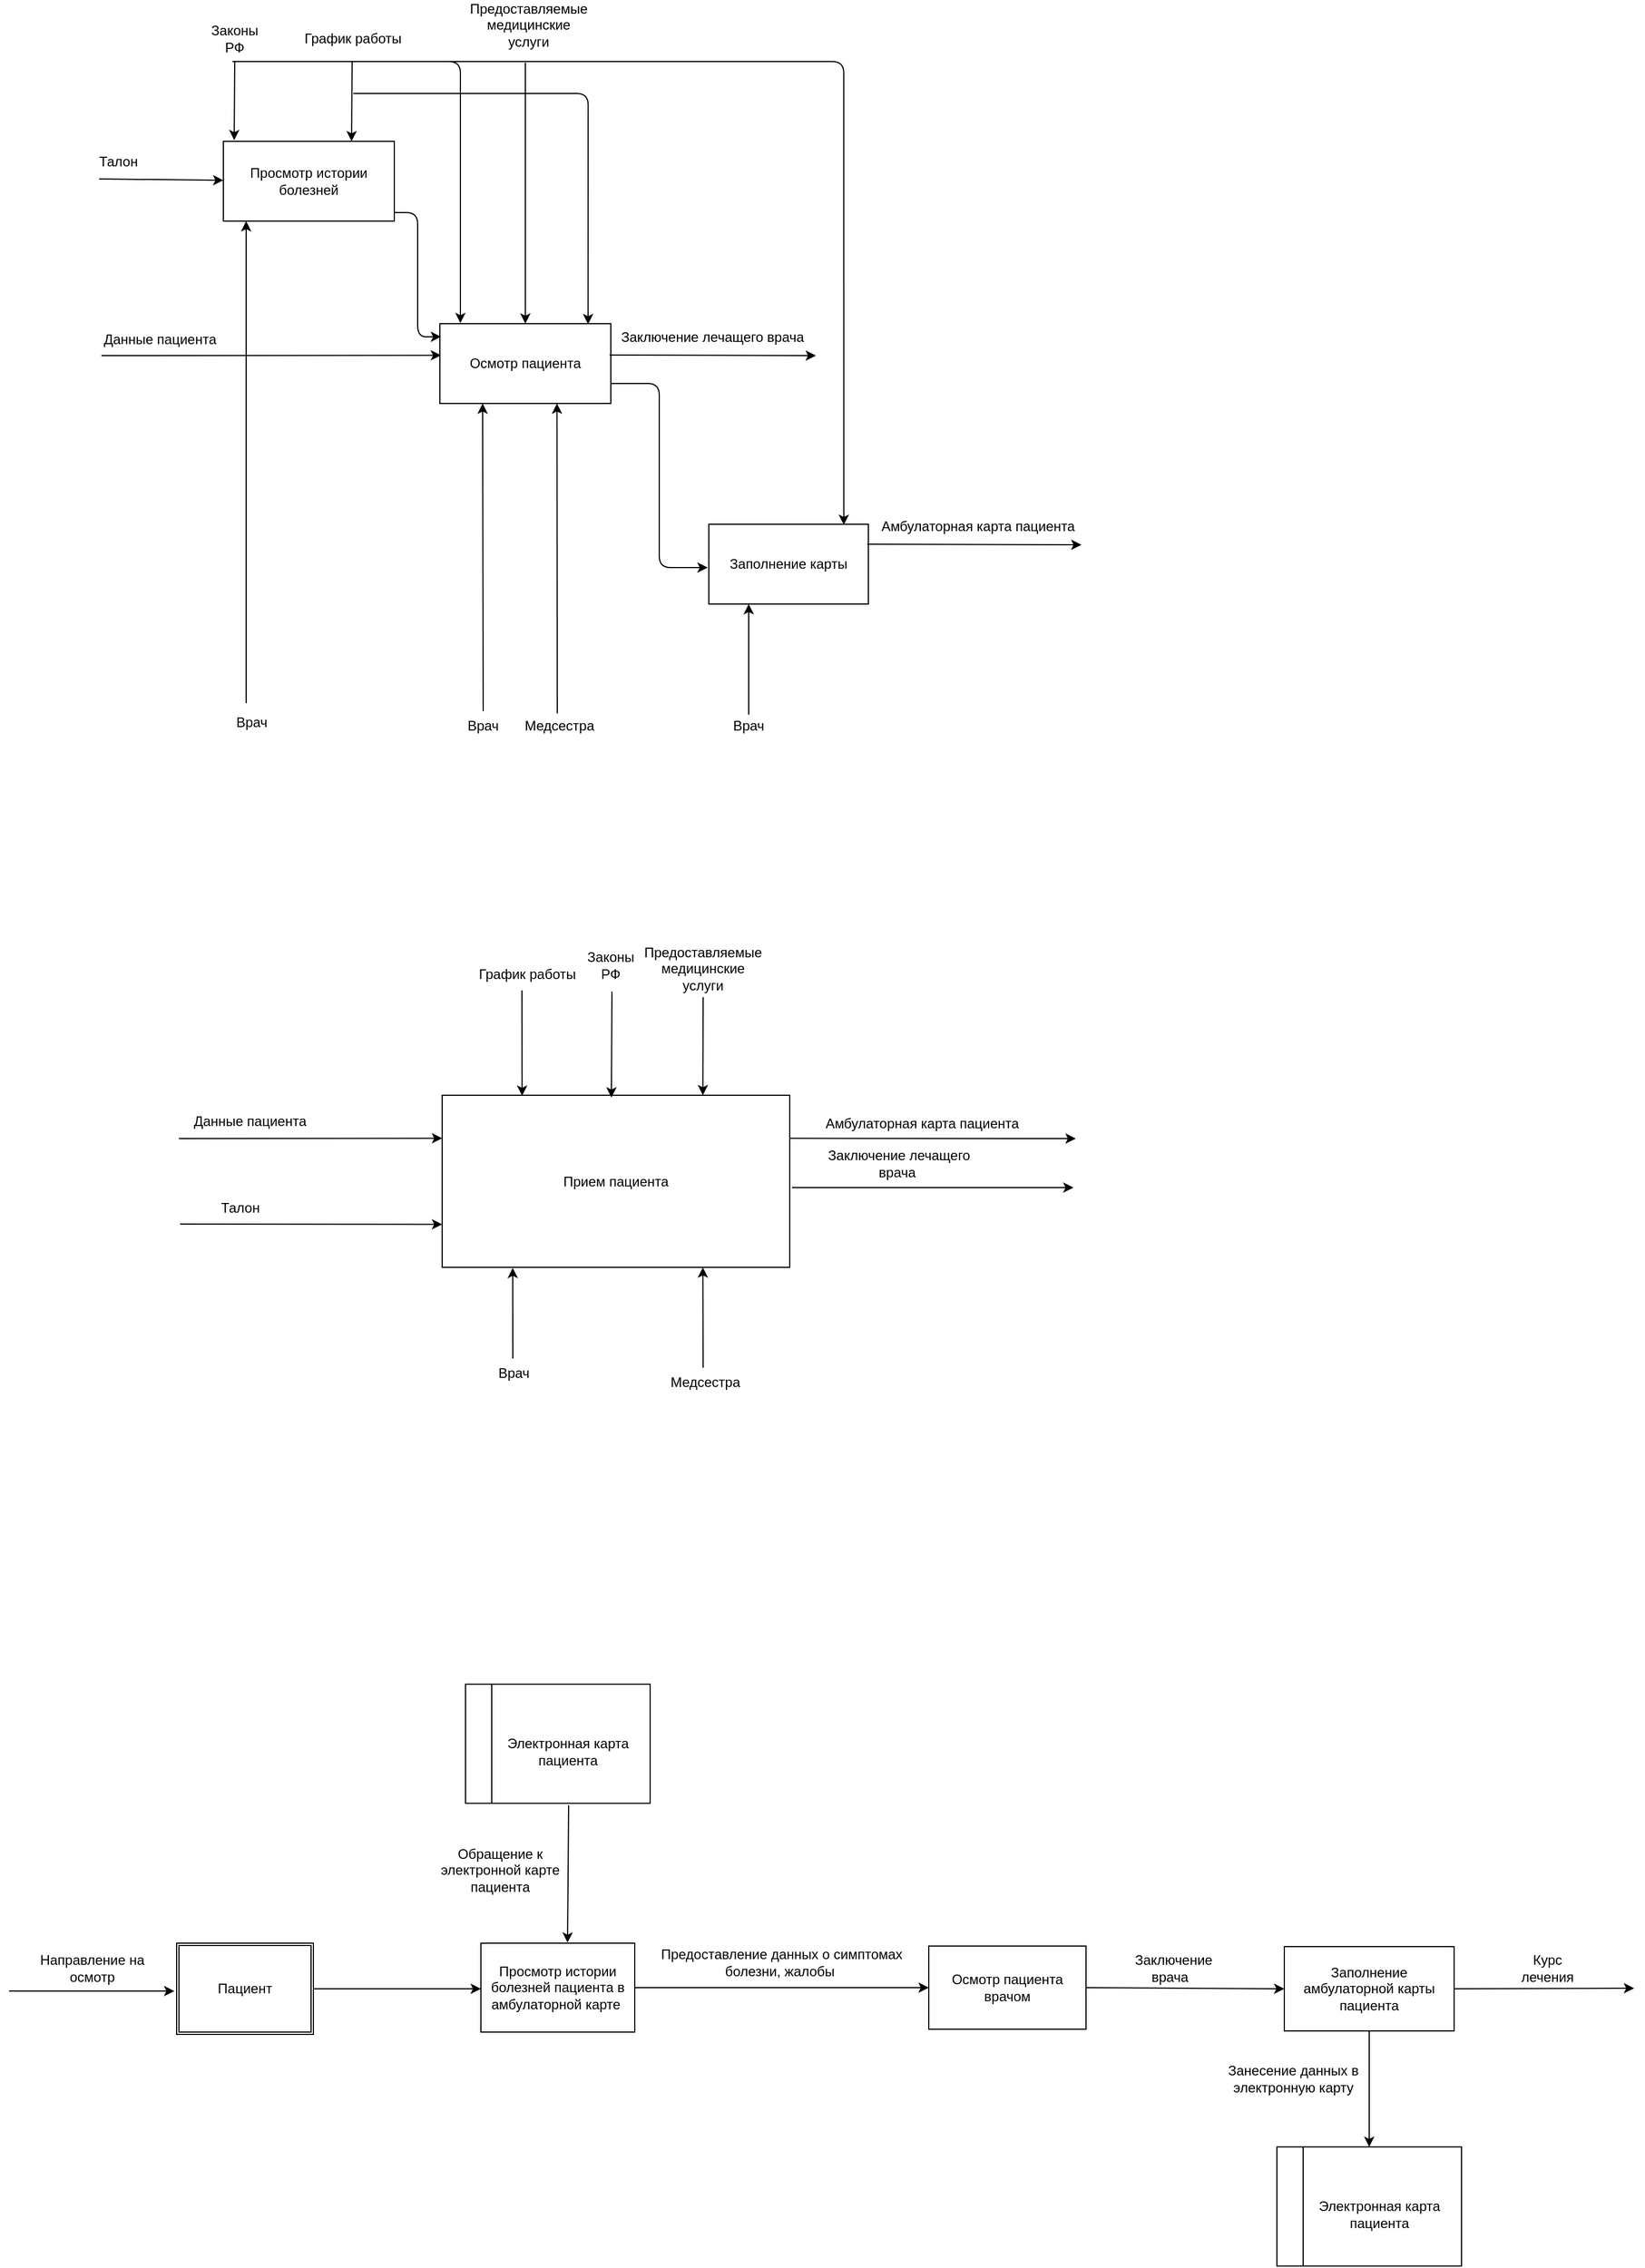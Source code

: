 <mxfile version="12.7.6" type="device"><diagram id="99GcXtYl5p33mzCGB4pM" name="Page-1"><mxGraphModel dx="1301" dy="239" grid="0" gridSize="10" guides="1" tooltips="1" connect="1" arrows="1" fold="1" page="1" pageScale="1" pageWidth="827" pageHeight="1169" math="0" shadow="0"><root><mxCell id="0"/><mxCell id="1" parent="0"/><mxCell id="1hKpY_Df6-XJAIS0jqeF-62" value="" style="edgeStyle=orthogonalEdgeStyle;rounded=0;orthogonalLoop=1;jettySize=auto;html=1;" parent="1" target="1hKpY_Df6-XJAIS0jqeF-1" edge="1"><mxGeometry relative="1" as="geometry"><mxPoint x="170" y="623" as="sourcePoint"/><Array as="points"><mxPoint x="170" y="240"/><mxPoint x="170" y="240"/></Array></mxGeometry></mxCell><mxCell id="1hKpY_Df6-XJAIS0jqeF-1" value="Просмотр истории болезней&lt;br&gt;" style="rounded=0;whiteSpace=wrap;html=1;" parent="1" vertex="1"><mxGeometry x="150" y="130" width="150" height="70" as="geometry"/></mxCell><mxCell id="1hKpY_Df6-XJAIS0jqeF-6" value="Талон&lt;br&gt;" style="text;html=1;strokeColor=none;fillColor=none;align=center;verticalAlign=middle;whiteSpace=wrap;rounded=0;" parent="1" vertex="1"><mxGeometry x="3" y="138" width="110" height="20" as="geometry"/></mxCell><mxCell id="1hKpY_Df6-XJAIS0jqeF-9" value="" style="endArrow=classic;html=1;" parent="1" edge="1"><mxGeometry width="50" height="50" relative="1" as="geometry"><mxPoint x="160" y="60" as="sourcePoint"/><mxPoint x="159.5" y="129" as="targetPoint"/></mxGeometry></mxCell><mxCell id="1hKpY_Df6-XJAIS0jqeF-10" value="График работы&amp;nbsp;" style="text;html=1;strokeColor=none;fillColor=none;align=center;verticalAlign=middle;whiteSpace=wrap;rounded=0;" parent="1" vertex="1"><mxGeometry x="197.5" y="25" width="135" height="30" as="geometry"/></mxCell><mxCell id="1hKpY_Df6-XJAIS0jqeF-16" value="Осмотр пациента" style="rounded=0;whiteSpace=wrap;html=1;" parent="1" vertex="1"><mxGeometry x="340" y="290" width="150" height="70" as="geometry"/></mxCell><mxCell id="1hKpY_Df6-XJAIS0jqeF-38" style="edgeStyle=orthogonalEdgeStyle;rounded=0;orthogonalLoop=1;jettySize=auto;html=1;exitX=0.5;exitY=1;exitDx=0;exitDy=0;" parent="1" edge="1"><mxGeometry relative="1" as="geometry"><mxPoint x="90" y="310" as="sourcePoint"/><mxPoint x="90" y="310" as="targetPoint"/></mxGeometry></mxCell><mxCell id="1hKpY_Df6-XJAIS0jqeF-39" value="" style="endArrow=classic;html=1;entryX=0.25;entryY=1;entryDx=0;entryDy=0;" parent="1" target="1hKpY_Df6-XJAIS0jqeF-16" edge="1"><mxGeometry width="50" height="50" relative="1" as="geometry"><mxPoint x="378" y="630" as="sourcePoint"/><mxPoint x="420" y="420" as="targetPoint"/></mxGeometry></mxCell><mxCell id="1hKpY_Df6-XJAIS0jqeF-44" value="Заключение лечащего врача&amp;nbsp;" style="text;html=1;strokeColor=none;fillColor=none;align=center;verticalAlign=middle;whiteSpace=wrap;rounded=0;" parent="1" vertex="1"><mxGeometry x="663" y="1002" width="160" height="50" as="geometry"/></mxCell><mxCell id="1hKpY_Df6-XJAIS0jqeF-46" value="Заполнение карты" style="rounded=0;whiteSpace=wrap;html=1;" parent="1" vertex="1"><mxGeometry x="576" y="466" width="140" height="70" as="geometry"/></mxCell><mxCell id="1hKpY_Df6-XJAIS0jqeF-55" value="" style="endArrow=classic;html=1;entryX=0.25;entryY=1;entryDx=0;entryDy=0;exitX=0.5;exitY=0;exitDx=0;exitDy=0;" parent="1" target="1hKpY_Df6-XJAIS0jqeF-46" edge="1" source="1hKpY_Df6-XJAIS0jqeF-56"><mxGeometry width="50" height="50" relative="1" as="geometry"><mxPoint x="563" y="623" as="sourcePoint"/><mxPoint x="550" y="580" as="targetPoint"/></mxGeometry></mxCell><mxCell id="1hKpY_Df6-XJAIS0jqeF-56" value="Врач" style="text;html=1;strokeColor=none;fillColor=none;align=center;verticalAlign=middle;whiteSpace=wrap;rounded=0;" parent="1" vertex="1"><mxGeometry x="591" y="633" width="40" height="20" as="geometry"/></mxCell><mxCell id="1hKpY_Df6-XJAIS0jqeF-57" style="edgeStyle=orthogonalEdgeStyle;rounded=0;orthogonalLoop=1;jettySize=auto;html=1;exitX=0.5;exitY=1;exitDx=0;exitDy=0;" parent="1" source="1hKpY_Df6-XJAIS0jqeF-56" target="1hKpY_Df6-XJAIS0jqeF-56" edge="1"><mxGeometry relative="1" as="geometry"/></mxCell><mxCell id="1hKpY_Df6-XJAIS0jqeF-63" value="Врач&lt;br&gt;" style="text;html=1;strokeColor=none;fillColor=none;align=center;verticalAlign=middle;whiteSpace=wrap;rounded=0;" parent="1" vertex="1"><mxGeometry x="155" y="630" width="40" height="20" as="geometry"/></mxCell><mxCell id="1hKpY_Df6-XJAIS0jqeF-69" value="Законы РФ" style="text;html=1;strokeColor=none;fillColor=none;align=center;verticalAlign=middle;whiteSpace=wrap;rounded=0;" parent="1" vertex="1"><mxGeometry x="140" y="30" width="40" height="20" as="geometry"/></mxCell><mxCell id="1hKpY_Df6-XJAIS0jqeF-82" value="" style="endArrow=classic;html=1;entryX=0.75;entryY=0;entryDx=0;entryDy=0;" parent="1" target="1hKpY_Df6-XJAIS0jqeF-1" edge="1"><mxGeometry width="50" height="50" relative="1" as="geometry"><mxPoint x="263" y="60" as="sourcePoint"/><mxPoint x="270" y="70" as="targetPoint"/></mxGeometry></mxCell><mxCell id="1hKpY_Df6-XJAIS0jqeF-88" value="Прием пациента&lt;br&gt;" style="rounded=0;whiteSpace=wrap;html=1;" parent="1" vertex="1"><mxGeometry x="342" y="967" width="305" height="151" as="geometry"/></mxCell><mxCell id="1hKpY_Df6-XJAIS0jqeF-89" value="" style="endArrow=classic;html=1;entryX=0;entryY=0.25;entryDx=0;entryDy=0;" parent="1" target="1hKpY_Df6-XJAIS0jqeF-88" edge="1"><mxGeometry width="50" height="50" relative="1" as="geometry"><mxPoint x="111" y="1005" as="sourcePoint"/><mxPoint x="223" y="982" as="targetPoint"/></mxGeometry></mxCell><mxCell id="1hKpY_Df6-XJAIS0jqeF-90" value="Данные пациента" style="text;html=1;strokeColor=none;fillColor=none;align=center;verticalAlign=middle;whiteSpace=wrap;rounded=0;" parent="1" vertex="1"><mxGeometry x="118" y="980" width="111" height="20" as="geometry"/></mxCell><mxCell id="1hKpY_Df6-XJAIS0jqeF-91" value="" style="endArrow=classic;html=1;entryX=0;entryY=0.75;entryDx=0;entryDy=0;" parent="1" target="1hKpY_Df6-XJAIS0jqeF-88" edge="1"><mxGeometry width="50" height="50" relative="1" as="geometry"><mxPoint x="112" y="1080" as="sourcePoint"/><mxPoint x="269" y="1086" as="targetPoint"/></mxGeometry></mxCell><mxCell id="1hKpY_Df6-XJAIS0jqeF-92" value="Талон" style="text;html=1;strokeColor=none;fillColor=none;align=center;verticalAlign=middle;whiteSpace=wrap;rounded=0;" parent="1" vertex="1"><mxGeometry x="109" y="1056" width="112" height="20" as="geometry"/></mxCell><mxCell id="1hKpY_Df6-XJAIS0jqeF-93" value="" style="endArrow=classic;html=1;entryX=0.203;entryY=1.003;entryDx=0;entryDy=0;entryPerimeter=0;" parent="1" target="1hKpY_Df6-XJAIS0jqeF-88" edge="1"><mxGeometry width="50" height="50" relative="1" as="geometry"><mxPoint x="404" y="1198" as="sourcePoint"/><mxPoint x="419" y="1148" as="targetPoint"/></mxGeometry></mxCell><mxCell id="1hKpY_Df6-XJAIS0jqeF-94" value="Врач" style="text;html=1;strokeColor=none;fillColor=none;align=center;verticalAlign=middle;whiteSpace=wrap;rounded=0;" parent="1" vertex="1"><mxGeometry x="385" y="1201" width="40" height="20" as="geometry"/></mxCell><mxCell id="1hKpY_Df6-XJAIS0jqeF-95" value="" style="endArrow=classic;html=1;entryX=0.75;entryY=1;entryDx=0;entryDy=0;" parent="1" target="1hKpY_Df6-XJAIS0jqeF-88" edge="1"><mxGeometry width="50" height="50" relative="1" as="geometry"><mxPoint x="571" y="1206" as="sourcePoint"/><mxPoint x="581" y="1184" as="targetPoint"/></mxGeometry></mxCell><mxCell id="1hKpY_Df6-XJAIS0jqeF-96" value="Медсестра" style="text;html=1;strokeColor=none;fillColor=none;align=center;verticalAlign=middle;whiteSpace=wrap;rounded=0;" parent="1" vertex="1"><mxGeometry x="553" y="1209" width="40" height="20" as="geometry"/></mxCell><mxCell id="1hKpY_Df6-XJAIS0jqeF-97" value="" style="endArrow=classic;html=1;entryX=0.23;entryY=0.003;entryDx=0;entryDy=0;entryPerimeter=0;" parent="1" target="1hKpY_Df6-XJAIS0jqeF-88" edge="1"><mxGeometry width="50" height="50" relative="1" as="geometry"><mxPoint x="412" y="875" as="sourcePoint"/><mxPoint x="448" y="841" as="targetPoint"/></mxGeometry></mxCell><mxCell id="1hKpY_Df6-XJAIS0jqeF-99" value="График работы&amp;nbsp;" style="text;html=1;strokeColor=none;fillColor=none;align=center;verticalAlign=middle;whiteSpace=wrap;rounded=0;" parent="1" vertex="1"><mxGeometry x="350.5" y="846" width="135" height="30" as="geometry"/></mxCell><mxCell id="1hKpY_Df6-XJAIS0jqeF-100" value="" style="endArrow=classic;html=1;entryX=0.75;entryY=0;entryDx=0;entryDy=0;" parent="1" target="1hKpY_Df6-XJAIS0jqeF-88" edge="1"><mxGeometry width="50" height="50" relative="1" as="geometry"><mxPoint x="571" y="881" as="sourcePoint"/><mxPoint x="604" y="877" as="targetPoint"/></mxGeometry></mxCell><mxCell id="1hKpY_Df6-XJAIS0jqeF-101" value="Предоставляемые медицинские услуги" style="text;html=1;strokeColor=none;fillColor=none;align=center;verticalAlign=middle;whiteSpace=wrap;rounded=0;" parent="1" vertex="1"><mxGeometry x="551" y="846" width="40" height="20" as="geometry"/></mxCell><mxCell id="1hKpY_Df6-XJAIS0jqeF-104" value="" style="endArrow=classic;html=1;exitX=1;exitY=0.25;exitDx=0;exitDy=0;" parent="1" source="1hKpY_Df6-XJAIS0jqeF-88" edge="1"><mxGeometry width="50" height="50" relative="1" as="geometry"><mxPoint x="789" y="994" as="sourcePoint"/><mxPoint x="898" y="1005" as="targetPoint"/></mxGeometry></mxCell><mxCell id="1hKpY_Df6-XJAIS0jqeF-105" value="Амбулаторная карта пациента&amp;nbsp;" style="text;html=1;strokeColor=none;fillColor=none;align=center;verticalAlign=middle;whiteSpace=wrap;rounded=0;" parent="1" vertex="1"><mxGeometry x="659" y="982" width="212" height="20" as="geometry"/></mxCell><mxCell id="MLzJoLgGrublfdmBGxWL-1" value="" style="endArrow=classic;html=1;entryX=0;entryY=0.25;entryDx=0;entryDy=0;" edge="1" parent="1"><mxGeometry width="50" height="50" relative="1" as="geometry"><mxPoint x="43" y="318" as="sourcePoint"/><mxPoint x="341" y="317.75" as="targetPoint"/></mxGeometry></mxCell><mxCell id="MLzJoLgGrublfdmBGxWL-2" value="Данные пациента" style="text;html=1;strokeColor=none;fillColor=none;align=center;verticalAlign=middle;whiteSpace=wrap;rounded=0;" vertex="1" parent="1"><mxGeometry x="39" y="294" width="111" height="20" as="geometry"/></mxCell><mxCell id="MLzJoLgGrublfdmBGxWL-4" value="Амбулаторная карта пациента&amp;nbsp;" style="text;html=1;strokeColor=none;fillColor=none;align=center;verticalAlign=middle;whiteSpace=wrap;rounded=0;" vertex="1" parent="1"><mxGeometry x="708" y="460" width="212" height="16" as="geometry"/></mxCell><mxCell id="MLzJoLgGrublfdmBGxWL-7" value="" style="endArrow=classic;html=1;" edge="1" parent="1"><mxGeometry width="50" height="50" relative="1" as="geometry"><mxPoint x="649" y="1048" as="sourcePoint"/><mxPoint x="896" y="1048" as="targetPoint"/></mxGeometry></mxCell><mxCell id="MLzJoLgGrublfdmBGxWL-13" value="" style="edgeStyle=elbowEdgeStyle;elbow=horizontal;endArrow=classic;html=1;exitX=1;exitY=0.75;exitDx=0;exitDy=0;" edge="1" parent="1" source="1hKpY_Df6-XJAIS0jqeF-16"><mxGeometry width="50" height="50" relative="1" as="geometry"><mxPoint x="463" y="487" as="sourcePoint"/><mxPoint x="575" y="504" as="targetPoint"/></mxGeometry></mxCell><mxCell id="MLzJoLgGrublfdmBGxWL-14" value="Врач" style="text;html=1;strokeColor=none;fillColor=none;align=center;verticalAlign=middle;whiteSpace=wrap;rounded=0;" vertex="1" parent="1"><mxGeometry x="358" y="633" width="40" height="20" as="geometry"/></mxCell><mxCell id="MLzJoLgGrublfdmBGxWL-16" value="" style="endArrow=classic;html=1;" edge="1" parent="1" target="1hKpY_Df6-XJAIS0jqeF-1"><mxGeometry width="50" height="50" relative="1" as="geometry"><mxPoint x="41" y="163" as="sourcePoint"/><mxPoint x="108" y="147" as="targetPoint"/></mxGeometry></mxCell><mxCell id="MLzJoLgGrublfdmBGxWL-18" value="" style="endArrow=classic;html=1;exitX=1;exitY=0.25;exitDx=0;exitDy=0;" edge="1" parent="1"><mxGeometry width="50" height="50" relative="1" as="geometry"><mxPoint x="715" y="483.5" as="sourcePoint"/><mxPoint x="903" y="484" as="targetPoint"/></mxGeometry></mxCell><mxCell id="MLzJoLgGrublfdmBGxWL-20" value="Законы РФ" style="text;html=1;strokeColor=none;fillColor=none;align=center;verticalAlign=middle;whiteSpace=wrap;rounded=0;" vertex="1" parent="1"><mxGeometry x="470" y="843" width="40" height="20" as="geometry"/></mxCell><mxCell id="MLzJoLgGrublfdmBGxWL-21" value="" style="endArrow=classic;html=1;" edge="1" parent="1"><mxGeometry width="50" height="50" relative="1" as="geometry"><mxPoint x="491" y="876" as="sourcePoint"/><mxPoint x="490.5" y="969" as="targetPoint"/></mxGeometry></mxCell><mxCell id="MLzJoLgGrublfdmBGxWL-23" value="Медсестра" style="text;html=1;strokeColor=none;fillColor=none;align=center;verticalAlign=middle;whiteSpace=wrap;rounded=0;" vertex="1" parent="1"><mxGeometry x="425" y="633" width="40" height="20" as="geometry"/></mxCell><mxCell id="MLzJoLgGrublfdmBGxWL-24" value="" style="endArrow=classic;html=1;entryX=0.75;entryY=1;entryDx=0;entryDy=0;" edge="1" parent="1"><mxGeometry width="50" height="50" relative="1" as="geometry"><mxPoint x="443" y="632" as="sourcePoint"/><mxPoint x="442.75" y="360" as="targetPoint"/></mxGeometry></mxCell><mxCell id="MLzJoLgGrublfdmBGxWL-27" value="" style="edgeStyle=elbowEdgeStyle;elbow=horizontal;endArrow=classic;html=1;exitX=1;exitY=0.893;exitDx=0;exitDy=0;exitPerimeter=0;entryX=0.007;entryY=0.164;entryDx=0;entryDy=0;entryPerimeter=0;" edge="1" parent="1" source="1hKpY_Df6-XJAIS0jqeF-1" target="1hKpY_Df6-XJAIS0jqeF-16"><mxGeometry width="50" height="50" relative="1" as="geometry"><mxPoint x="308" y="255" as="sourcePoint"/><mxPoint x="358" y="205" as="targetPoint"/></mxGeometry></mxCell><mxCell id="MLzJoLgGrublfdmBGxWL-29" value="Предоставляемые медицинские услуги" style="text;html=1;strokeColor=none;fillColor=none;align=center;verticalAlign=middle;whiteSpace=wrap;rounded=0;" vertex="1" parent="1"><mxGeometry x="398" y="18" width="40" height="20" as="geometry"/></mxCell><mxCell id="MLzJoLgGrublfdmBGxWL-33" value="" style="edgeStyle=segmentEdgeStyle;endArrow=classic;html=1;entryX=0.12;entryY=-0.007;entryDx=0;entryDy=0;entryPerimeter=0;" edge="1" parent="1" target="1hKpY_Df6-XJAIS0jqeF-16"><mxGeometry width="50" height="50" relative="1" as="geometry"><mxPoint x="158" y="60" as="sourcePoint"/><mxPoint x="443" y="127" as="targetPoint"/></mxGeometry></mxCell><mxCell id="MLzJoLgGrublfdmBGxWL-34" value="" style="edgeStyle=segmentEdgeStyle;endArrow=classic;html=1;entryX=0.867;entryY=0.007;entryDx=0;entryDy=0;entryPerimeter=0;" edge="1" parent="1" target="1hKpY_Df6-XJAIS0jqeF-16"><mxGeometry width="50" height="50" relative="1" as="geometry"><mxPoint x="264" y="88" as="sourcePoint"/><mxPoint x="371" y="84" as="targetPoint"/></mxGeometry></mxCell><mxCell id="MLzJoLgGrublfdmBGxWL-35" value="" style="endArrow=classic;html=1;entryX=0.5;entryY=0;entryDx=0;entryDy=0;" edge="1" parent="1" target="1hKpY_Df6-XJAIS0jqeF-16"><mxGeometry width="50" height="50" relative="1" as="geometry"><mxPoint x="415" y="61" as="sourcePoint"/><mxPoint x="457" y="169" as="targetPoint"/></mxGeometry></mxCell><mxCell id="MLzJoLgGrublfdmBGxWL-38" value="" style="edgeStyle=segmentEdgeStyle;endArrow=classic;html=1;entryX=0.846;entryY=0.008;entryDx=0;entryDy=0;entryPerimeter=0;" edge="1" parent="1" target="1hKpY_Df6-XJAIS0jqeF-46"><mxGeometry width="50" height="50" relative="1" as="geometry"><mxPoint x="163" y="60" as="sourcePoint"/><mxPoint x="338" y="76" as="targetPoint"/></mxGeometry></mxCell><mxCell id="MLzJoLgGrublfdmBGxWL-42" value="" style="endArrow=classic;html=1;exitX=0.993;exitY=0.393;exitDx=0;exitDy=0;exitPerimeter=0;" edge="1" parent="1" source="1hKpY_Df6-XJAIS0jqeF-16"><mxGeometry width="50" height="50" relative="1" as="geometry"><mxPoint x="583" y="292" as="sourcePoint"/><mxPoint x="670" y="318" as="targetPoint"/></mxGeometry></mxCell><mxCell id="MLzJoLgGrublfdmBGxWL-43" value="Заключение лечащего врача&amp;nbsp;" style="text;html=1;strokeColor=none;fillColor=none;align=center;verticalAlign=middle;whiteSpace=wrap;rounded=0;" vertex="1" parent="1"><mxGeometry x="483" y="272" width="196" height="59" as="geometry"/></mxCell><mxCell id="MLzJoLgGrublfdmBGxWL-44" value="Пациент" style="shape=ext;double=1;rounded=0;whiteSpace=wrap;html=1;" vertex="1" parent="1"><mxGeometry x="109" y="1711" width="120" height="80" as="geometry"/></mxCell><mxCell id="MLzJoLgGrublfdmBGxWL-45" value="" style="endArrow=classic;html=1;exitX=1;exitY=0.5;exitDx=0;exitDy=0;" edge="1" parent="1" source="MLzJoLgGrublfdmBGxWL-44"><mxGeometry width="50" height="50" relative="1" as="geometry"><mxPoint x="283" y="1746" as="sourcePoint"/><mxPoint x="376" y="1751" as="targetPoint"/></mxGeometry></mxCell><mxCell id="MLzJoLgGrublfdmBGxWL-46" value="Просмотр истории болезней пациента в амбулаторной карте&amp;nbsp;" style="rounded=0;whiteSpace=wrap;html=1;" vertex="1" parent="1"><mxGeometry x="376" y="1711" width="135" height="78" as="geometry"/></mxCell><mxCell id="MLzJoLgGrublfdmBGxWL-47" value="" style="endArrow=classic;html=1;exitX=1;exitY=0.5;exitDx=0;exitDy=0;" edge="1" parent="1" source="MLzJoLgGrublfdmBGxWL-46"><mxGeometry width="50" height="50" relative="1" as="geometry"><mxPoint x="760" y="1695" as="sourcePoint"/><mxPoint x="769" y="1750" as="targetPoint"/></mxGeometry></mxCell><mxCell id="MLzJoLgGrublfdmBGxWL-48" value="Осмотр пациента врачом" style="rounded=0;whiteSpace=wrap;html=1;" vertex="1" parent="1"><mxGeometry x="769" y="1713.5" width="138" height="73" as="geometry"/></mxCell><mxCell id="MLzJoLgGrublfdmBGxWL-55" value="Заполнение амбулаторной карты пациента" style="rounded=0;whiteSpace=wrap;html=1;" vertex="1" parent="1"><mxGeometry x="1081" y="1714" width="149" height="74" as="geometry"/></mxCell><mxCell id="MLzJoLgGrublfdmBGxWL-56" value="" style="endArrow=classic;html=1;exitX=1;exitY=0.5;exitDx=0;exitDy=0;entryX=0;entryY=0.5;entryDx=0;entryDy=0;" edge="1" parent="1" source="MLzJoLgGrublfdmBGxWL-48" target="MLzJoLgGrublfdmBGxWL-55"><mxGeometry width="50" height="50" relative="1" as="geometry"><mxPoint x="1035" y="1752" as="sourcePoint"/><mxPoint x="1085" y="1702" as="targetPoint"/></mxGeometry></mxCell><mxCell id="MLzJoLgGrublfdmBGxWL-58" value="" style="endArrow=classic;html=1;exitX=1;exitY=0.5;exitDx=0;exitDy=0;entryX=0;entryY=0.5;entryDx=0;entryDy=0;" edge="1" parent="1" source="MLzJoLgGrublfdmBGxWL-55"><mxGeometry width="50" height="50" relative="1" as="geometry"><mxPoint x="1267" y="1752" as="sourcePoint"/><mxPoint x="1388" y="1750.5" as="targetPoint"/></mxGeometry></mxCell><mxCell id="MLzJoLgGrublfdmBGxWL-62" value="Предоставление данных о симптомах болезни, жалобы&amp;nbsp;" style="text;html=1;strokeColor=none;fillColor=none;align=center;verticalAlign=middle;whiteSpace=wrap;rounded=0;" vertex="1" parent="1"><mxGeometry x="527" y="1718" width="226" height="20" as="geometry"/></mxCell><mxCell id="MLzJoLgGrublfdmBGxWL-68" value="" style="swimlane;startSize=23;rotation=-90;" vertex="1" parent="1"><mxGeometry x="1103.25" y="1861" width="104.5" height="162" as="geometry"/></mxCell><mxCell id="MLzJoLgGrublfdmBGxWL-69" value="Электронная карта &lt;br&gt;пациента" style="text;html=1;align=center;verticalAlign=middle;resizable=0;points=[];autosize=1;" vertex="1" parent="MLzJoLgGrublfdmBGxWL-68"><mxGeometry x="2.25" y="72" width="117" height="32" as="geometry"/></mxCell><mxCell id="MLzJoLgGrublfdmBGxWL-71" value="" style="swimlane;startSize=23;rotation=-90;" vertex="1" parent="1"><mxGeometry x="391.25" y="1455" width="104.5" height="162" as="geometry"/></mxCell><mxCell id="MLzJoLgGrublfdmBGxWL-72" value="Электронная карта &lt;br&gt;пациента" style="text;html=1;align=center;verticalAlign=middle;resizable=0;points=[];autosize=1;" vertex="1" parent="MLzJoLgGrublfdmBGxWL-71"><mxGeometry x="2.25" y="72" width="117" height="32" as="geometry"/></mxCell><mxCell id="MLzJoLgGrublfdmBGxWL-73" value="" style="endArrow=classic;html=1;entryX=0.563;entryY=-0.006;entryDx=0;entryDy=0;entryPerimeter=0;" edge="1" parent="1" target="MLzJoLgGrublfdmBGxWL-46"><mxGeometry width="50" height="50" relative="1" as="geometry"><mxPoint x="453" y="1590" as="sourcePoint"/><mxPoint x="487" y="1597" as="targetPoint"/></mxGeometry></mxCell><mxCell id="MLzJoLgGrublfdmBGxWL-74" value="" style="endArrow=classic;html=1;exitX=0.5;exitY=1;exitDx=0;exitDy=0;entryX=1;entryY=0.5;entryDx=0;entryDy=0;" edge="1" parent="1" source="MLzJoLgGrublfdmBGxWL-55" target="MLzJoLgGrublfdmBGxWL-68"><mxGeometry width="50" height="50" relative="1" as="geometry"><mxPoint x="1187" y="1859" as="sourcePoint"/><mxPoint x="1237" y="1809" as="targetPoint"/></mxGeometry></mxCell><mxCell id="MLzJoLgGrublfdmBGxWL-75" value="Занесение данных в электронную карту" style="text;html=1;strokeColor=none;fillColor=none;align=center;verticalAlign=middle;whiteSpace=wrap;rounded=0;" vertex="1" parent="1"><mxGeometry x="1011" y="1820" width="156" height="20" as="geometry"/></mxCell><mxCell id="MLzJoLgGrublfdmBGxWL-76" value="Заключение врача&amp;nbsp;&amp;nbsp;" style="text;html=1;strokeColor=none;fillColor=none;align=center;verticalAlign=middle;whiteSpace=wrap;rounded=0;" vertex="1" parent="1"><mxGeometry x="935" y="1723" width="98" height="20" as="geometry"/></mxCell><mxCell id="MLzJoLgGrublfdmBGxWL-84" value="Обращение к электронной карте пациента&lt;br&gt;" style="text;html=1;strokeColor=none;fillColor=none;align=center;verticalAlign=middle;whiteSpace=wrap;rounded=0;" vertex="1" parent="1"><mxGeometry x="324" y="1637" width="138" height="20" as="geometry"/></mxCell><mxCell id="MLzJoLgGrublfdmBGxWL-85" value="" style="endArrow=classic;html=1;entryX=0;entryY=0.75;entryDx=0;entryDy=0;" edge="1" parent="1"><mxGeometry width="50" height="50" relative="1" as="geometry"><mxPoint x="-38" y="1753" as="sourcePoint"/><mxPoint x="107" y="1753" as="targetPoint"/></mxGeometry></mxCell><mxCell id="MLzJoLgGrublfdmBGxWL-86" value="Направление на осмотр&lt;br&gt;" style="text;html=1;strokeColor=none;fillColor=none;align=center;verticalAlign=middle;whiteSpace=wrap;rounded=0;" vertex="1" parent="1"><mxGeometry x="-27" y="1723" width="124" height="20" as="geometry"/></mxCell><mxCell id="MLzJoLgGrublfdmBGxWL-88" value="Курс лечения" style="text;html=1;strokeColor=none;fillColor=none;align=center;verticalAlign=middle;whiteSpace=wrap;rounded=0;" vertex="1" parent="1"><mxGeometry x="1292" y="1723" width="40" height="20" as="geometry"/></mxCell></root></mxGraphModel></diagram></mxfile>